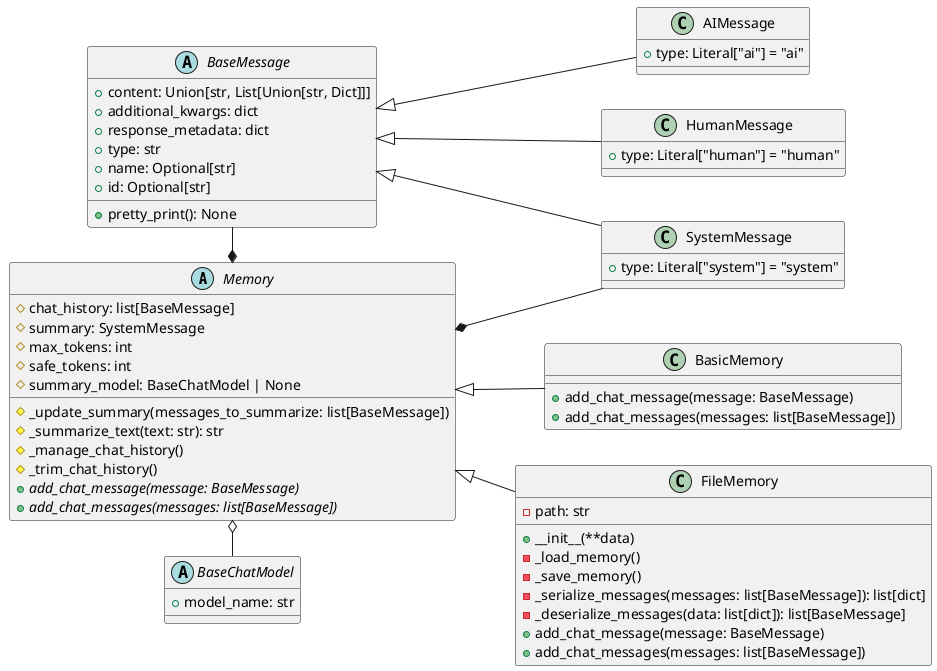@startuml base
' skinparam classAttributeIconSize 0
left to right direction

abstract class Memory {
  # chat_history: list[BaseMessage]
  # summary: SystemMessage
  # max_tokens: int
  # safe_tokens: int
  # summary_model: BaseChatModel | None
  # _update_summary(messages_to_summarize: list[BaseMessage])
  # _summarize_text(text: str): str
  # _manage_chat_history()
  # _trim_chat_history()
  + {abstract} add_chat_message(message: BaseMessage)
  + {abstract} add_chat_messages(messages: list[BaseMessage])
}

class BasicMemory {
  + add_chat_message(message: BaseMessage)
  + add_chat_messages(messages: list[BaseMessage])
}

class FileMemory {
  - path: str
  + __init__(**data)
  - _load_memory()
  - _save_memory()
  - _serialize_messages(messages: list[BaseMessage]): list[dict]
  - _deserialize_messages(data: list[dict]): list[BaseMessage]
  + add_chat_message(message: BaseMessage)
  + add_chat_messages(messages: list[BaseMessage])
}

abstract class BaseMessage {
  + content: Union[str, List[Union[str, Dict]]]
  + additional_kwargs: dict
  + response_metadata: dict
  + type: str
  + name: Optional[str]
  + id: Optional[str]

  + pretty_print(): None
}

class SystemMessage {
    + type: Literal["system"] = "system"
}

class AIMessage {
    + type: Literal["ai"] = "ai"
}

class HumanMessage {
    + type: Literal["human"] = "human"
}

abstract class BaseChatModel {
  + model_name: str
}

BaseMessage <|-- SystemMessage
BaseMessage <|-- AIMessage
BaseMessage <|-- HumanMessage

Memory <|-- BasicMemory
Memory <|-- FileMemory
Memory *--left-- BaseMessage
Memory *-- SystemMessage 
Memory o--right-- BaseChatModel

@enduml
